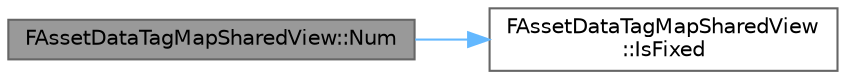 digraph "FAssetDataTagMapSharedView::Num"
{
 // INTERACTIVE_SVG=YES
 // LATEX_PDF_SIZE
  bgcolor="transparent";
  edge [fontname=Helvetica,fontsize=10,labelfontname=Helvetica,labelfontsize=10];
  node [fontname=Helvetica,fontsize=10,shape=box,height=0.2,width=0.4];
  rankdir="LR";
  Node1 [id="Node000001",label="FAssetDataTagMapSharedView::Num",height=0.2,width=0.4,color="gray40", fillcolor="grey60", style="filled", fontcolor="black",tooltip="Retrieve size of map."];
  Node1 -> Node2 [id="edge1_Node000001_Node000002",color="steelblue1",style="solid",tooltip=" "];
  Node2 [id="Node000002",label="FAssetDataTagMapSharedView\l::IsFixed",height=0.2,width=0.4,color="grey40", fillcolor="white", style="filled",URL="$df/d78/classFAssetDataTagMapSharedView.html#ad791a3f8e82c45023741163421ea2009",tooltip=" "];
}
